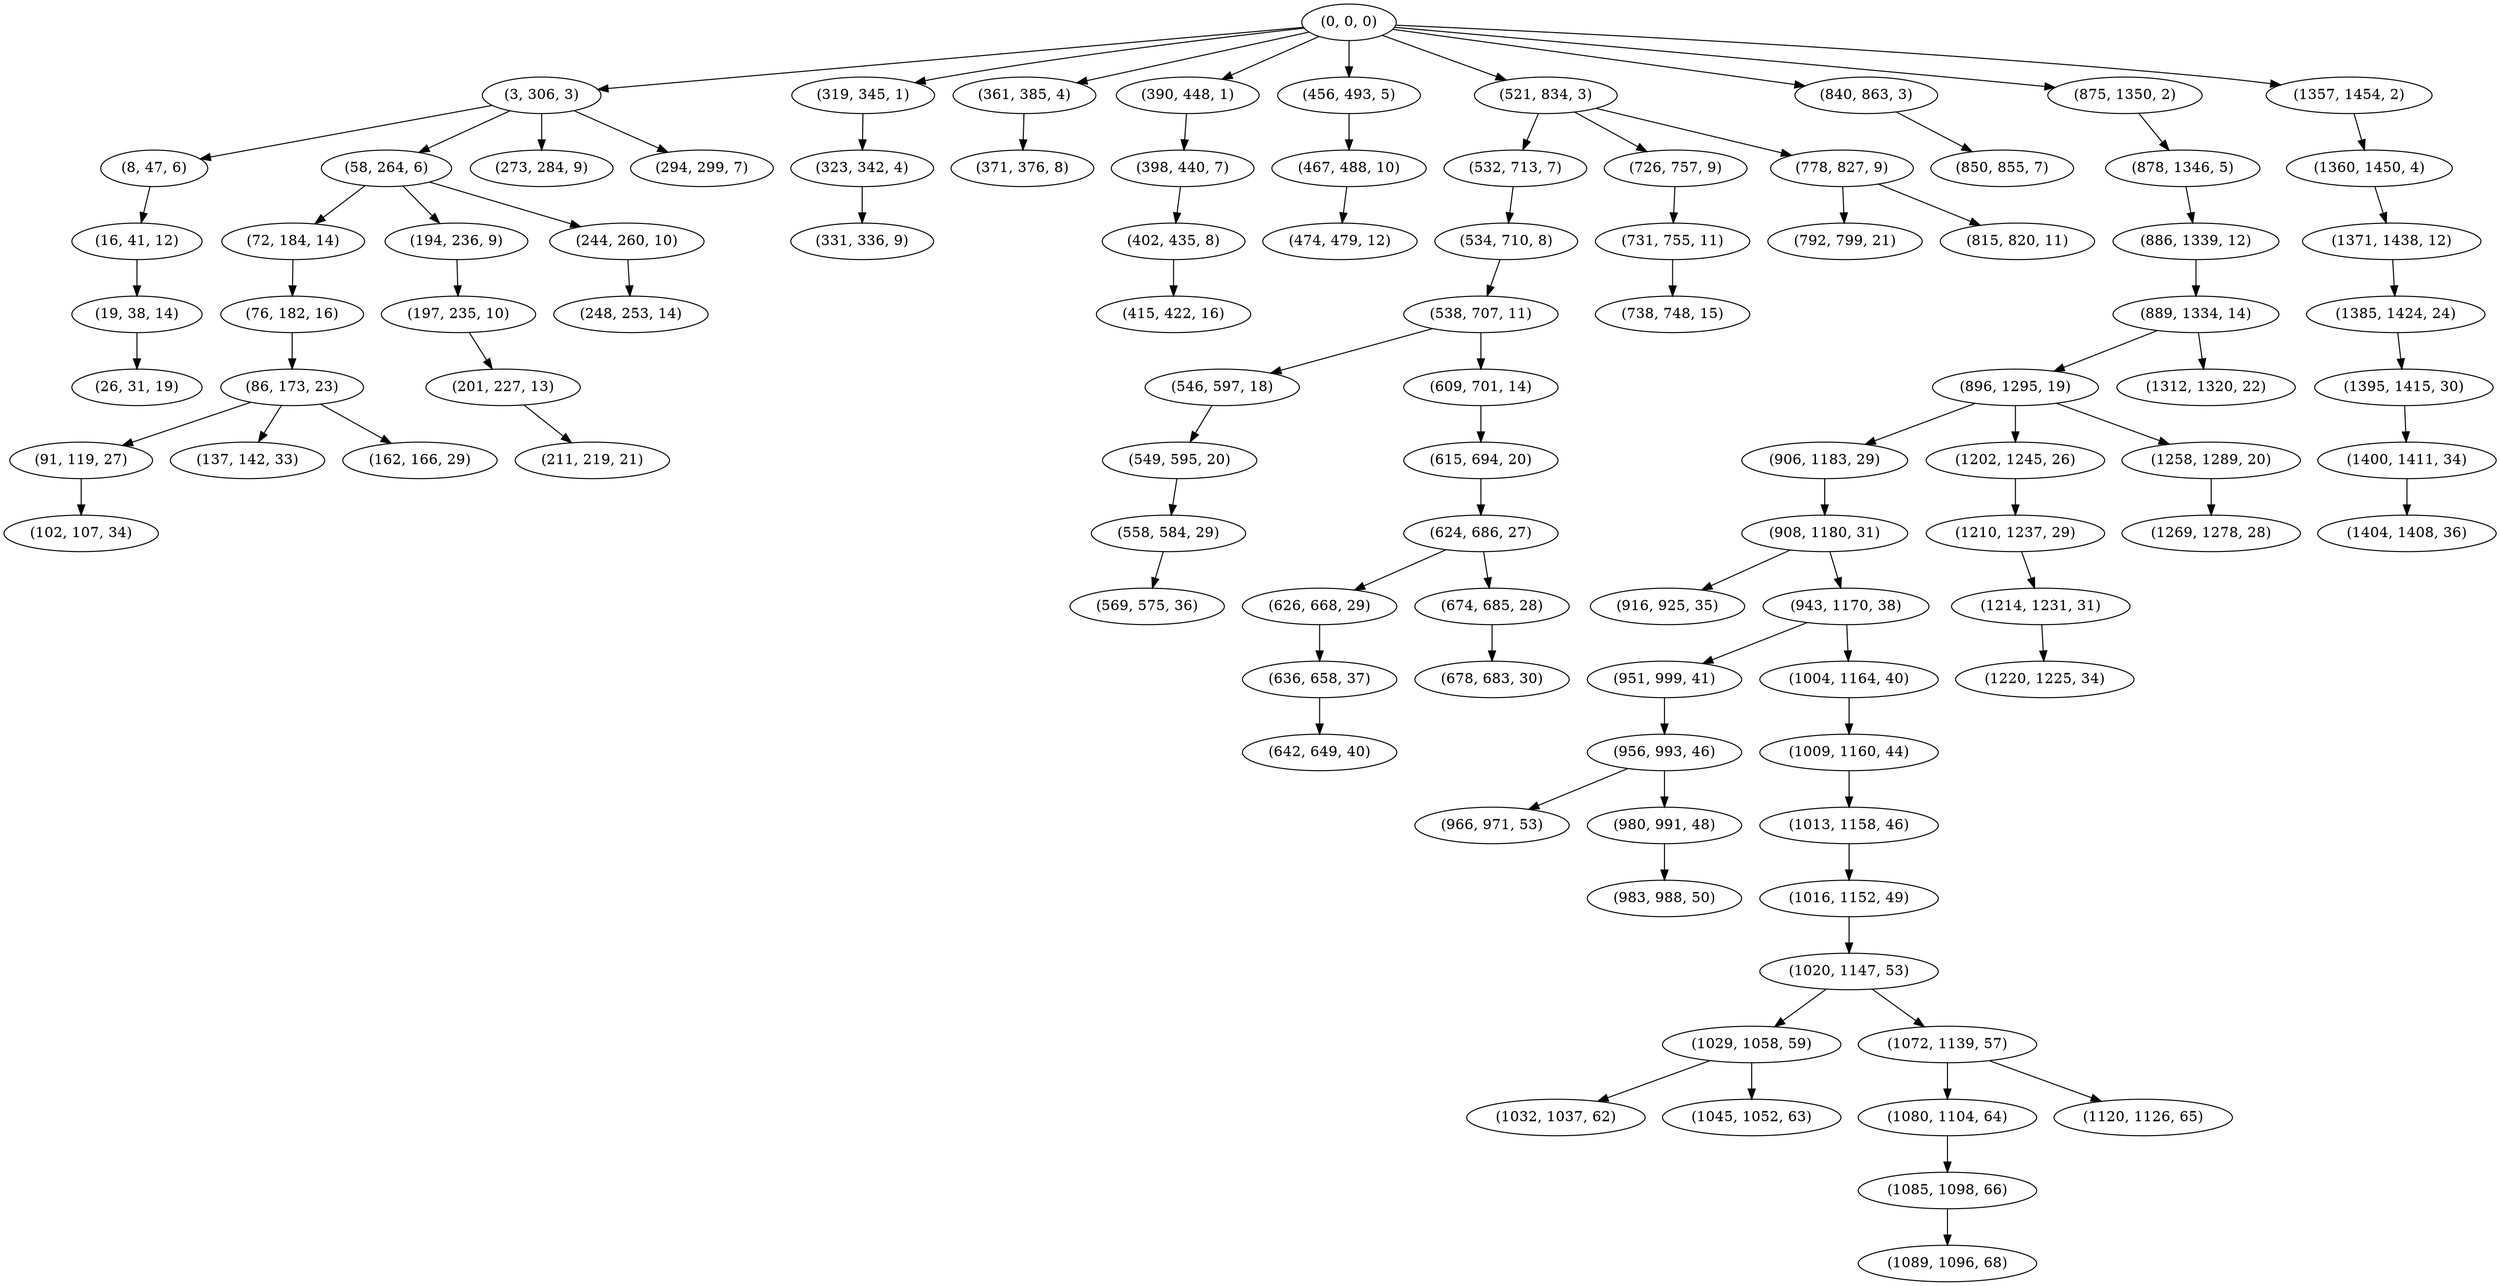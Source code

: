 digraph tree {
    "(0, 0, 0)";
    "(3, 306, 3)";
    "(8, 47, 6)";
    "(16, 41, 12)";
    "(19, 38, 14)";
    "(26, 31, 19)";
    "(58, 264, 6)";
    "(72, 184, 14)";
    "(76, 182, 16)";
    "(86, 173, 23)";
    "(91, 119, 27)";
    "(102, 107, 34)";
    "(137, 142, 33)";
    "(162, 166, 29)";
    "(194, 236, 9)";
    "(197, 235, 10)";
    "(201, 227, 13)";
    "(211, 219, 21)";
    "(244, 260, 10)";
    "(248, 253, 14)";
    "(273, 284, 9)";
    "(294, 299, 7)";
    "(319, 345, 1)";
    "(323, 342, 4)";
    "(331, 336, 9)";
    "(361, 385, 4)";
    "(371, 376, 8)";
    "(390, 448, 1)";
    "(398, 440, 7)";
    "(402, 435, 8)";
    "(415, 422, 16)";
    "(456, 493, 5)";
    "(467, 488, 10)";
    "(474, 479, 12)";
    "(521, 834, 3)";
    "(532, 713, 7)";
    "(534, 710, 8)";
    "(538, 707, 11)";
    "(546, 597, 18)";
    "(549, 595, 20)";
    "(558, 584, 29)";
    "(569, 575, 36)";
    "(609, 701, 14)";
    "(615, 694, 20)";
    "(624, 686, 27)";
    "(626, 668, 29)";
    "(636, 658, 37)";
    "(642, 649, 40)";
    "(674, 685, 28)";
    "(678, 683, 30)";
    "(726, 757, 9)";
    "(731, 755, 11)";
    "(738, 748, 15)";
    "(778, 827, 9)";
    "(792, 799, 21)";
    "(815, 820, 11)";
    "(840, 863, 3)";
    "(850, 855, 7)";
    "(875, 1350, 2)";
    "(878, 1346, 5)";
    "(886, 1339, 12)";
    "(889, 1334, 14)";
    "(896, 1295, 19)";
    "(906, 1183, 29)";
    "(908, 1180, 31)";
    "(916, 925, 35)";
    "(943, 1170, 38)";
    "(951, 999, 41)";
    "(956, 993, 46)";
    "(966, 971, 53)";
    "(980, 991, 48)";
    "(983, 988, 50)";
    "(1004, 1164, 40)";
    "(1009, 1160, 44)";
    "(1013, 1158, 46)";
    "(1016, 1152, 49)";
    "(1020, 1147, 53)";
    "(1029, 1058, 59)";
    "(1032, 1037, 62)";
    "(1045, 1052, 63)";
    "(1072, 1139, 57)";
    "(1080, 1104, 64)";
    "(1085, 1098, 66)";
    "(1089, 1096, 68)";
    "(1120, 1126, 65)";
    "(1202, 1245, 26)";
    "(1210, 1237, 29)";
    "(1214, 1231, 31)";
    "(1220, 1225, 34)";
    "(1258, 1289, 20)";
    "(1269, 1278, 28)";
    "(1312, 1320, 22)";
    "(1357, 1454, 2)";
    "(1360, 1450, 4)";
    "(1371, 1438, 12)";
    "(1385, 1424, 24)";
    "(1395, 1415, 30)";
    "(1400, 1411, 34)";
    "(1404, 1408, 36)";
    "(0, 0, 0)" -> "(3, 306, 3)";
    "(0, 0, 0)" -> "(319, 345, 1)";
    "(0, 0, 0)" -> "(361, 385, 4)";
    "(0, 0, 0)" -> "(390, 448, 1)";
    "(0, 0, 0)" -> "(456, 493, 5)";
    "(0, 0, 0)" -> "(521, 834, 3)";
    "(0, 0, 0)" -> "(840, 863, 3)";
    "(0, 0, 0)" -> "(875, 1350, 2)";
    "(0, 0, 0)" -> "(1357, 1454, 2)";
    "(3, 306, 3)" -> "(8, 47, 6)";
    "(3, 306, 3)" -> "(58, 264, 6)";
    "(3, 306, 3)" -> "(273, 284, 9)";
    "(3, 306, 3)" -> "(294, 299, 7)";
    "(8, 47, 6)" -> "(16, 41, 12)";
    "(16, 41, 12)" -> "(19, 38, 14)";
    "(19, 38, 14)" -> "(26, 31, 19)";
    "(58, 264, 6)" -> "(72, 184, 14)";
    "(58, 264, 6)" -> "(194, 236, 9)";
    "(58, 264, 6)" -> "(244, 260, 10)";
    "(72, 184, 14)" -> "(76, 182, 16)";
    "(76, 182, 16)" -> "(86, 173, 23)";
    "(86, 173, 23)" -> "(91, 119, 27)";
    "(86, 173, 23)" -> "(137, 142, 33)";
    "(86, 173, 23)" -> "(162, 166, 29)";
    "(91, 119, 27)" -> "(102, 107, 34)";
    "(194, 236, 9)" -> "(197, 235, 10)";
    "(197, 235, 10)" -> "(201, 227, 13)";
    "(201, 227, 13)" -> "(211, 219, 21)";
    "(244, 260, 10)" -> "(248, 253, 14)";
    "(319, 345, 1)" -> "(323, 342, 4)";
    "(323, 342, 4)" -> "(331, 336, 9)";
    "(361, 385, 4)" -> "(371, 376, 8)";
    "(390, 448, 1)" -> "(398, 440, 7)";
    "(398, 440, 7)" -> "(402, 435, 8)";
    "(402, 435, 8)" -> "(415, 422, 16)";
    "(456, 493, 5)" -> "(467, 488, 10)";
    "(467, 488, 10)" -> "(474, 479, 12)";
    "(521, 834, 3)" -> "(532, 713, 7)";
    "(521, 834, 3)" -> "(726, 757, 9)";
    "(521, 834, 3)" -> "(778, 827, 9)";
    "(532, 713, 7)" -> "(534, 710, 8)";
    "(534, 710, 8)" -> "(538, 707, 11)";
    "(538, 707, 11)" -> "(546, 597, 18)";
    "(538, 707, 11)" -> "(609, 701, 14)";
    "(546, 597, 18)" -> "(549, 595, 20)";
    "(549, 595, 20)" -> "(558, 584, 29)";
    "(558, 584, 29)" -> "(569, 575, 36)";
    "(609, 701, 14)" -> "(615, 694, 20)";
    "(615, 694, 20)" -> "(624, 686, 27)";
    "(624, 686, 27)" -> "(626, 668, 29)";
    "(624, 686, 27)" -> "(674, 685, 28)";
    "(626, 668, 29)" -> "(636, 658, 37)";
    "(636, 658, 37)" -> "(642, 649, 40)";
    "(674, 685, 28)" -> "(678, 683, 30)";
    "(726, 757, 9)" -> "(731, 755, 11)";
    "(731, 755, 11)" -> "(738, 748, 15)";
    "(778, 827, 9)" -> "(792, 799, 21)";
    "(778, 827, 9)" -> "(815, 820, 11)";
    "(840, 863, 3)" -> "(850, 855, 7)";
    "(875, 1350, 2)" -> "(878, 1346, 5)";
    "(878, 1346, 5)" -> "(886, 1339, 12)";
    "(886, 1339, 12)" -> "(889, 1334, 14)";
    "(889, 1334, 14)" -> "(896, 1295, 19)";
    "(889, 1334, 14)" -> "(1312, 1320, 22)";
    "(896, 1295, 19)" -> "(906, 1183, 29)";
    "(896, 1295, 19)" -> "(1202, 1245, 26)";
    "(896, 1295, 19)" -> "(1258, 1289, 20)";
    "(906, 1183, 29)" -> "(908, 1180, 31)";
    "(908, 1180, 31)" -> "(916, 925, 35)";
    "(908, 1180, 31)" -> "(943, 1170, 38)";
    "(943, 1170, 38)" -> "(951, 999, 41)";
    "(943, 1170, 38)" -> "(1004, 1164, 40)";
    "(951, 999, 41)" -> "(956, 993, 46)";
    "(956, 993, 46)" -> "(966, 971, 53)";
    "(956, 993, 46)" -> "(980, 991, 48)";
    "(980, 991, 48)" -> "(983, 988, 50)";
    "(1004, 1164, 40)" -> "(1009, 1160, 44)";
    "(1009, 1160, 44)" -> "(1013, 1158, 46)";
    "(1013, 1158, 46)" -> "(1016, 1152, 49)";
    "(1016, 1152, 49)" -> "(1020, 1147, 53)";
    "(1020, 1147, 53)" -> "(1029, 1058, 59)";
    "(1020, 1147, 53)" -> "(1072, 1139, 57)";
    "(1029, 1058, 59)" -> "(1032, 1037, 62)";
    "(1029, 1058, 59)" -> "(1045, 1052, 63)";
    "(1072, 1139, 57)" -> "(1080, 1104, 64)";
    "(1072, 1139, 57)" -> "(1120, 1126, 65)";
    "(1080, 1104, 64)" -> "(1085, 1098, 66)";
    "(1085, 1098, 66)" -> "(1089, 1096, 68)";
    "(1202, 1245, 26)" -> "(1210, 1237, 29)";
    "(1210, 1237, 29)" -> "(1214, 1231, 31)";
    "(1214, 1231, 31)" -> "(1220, 1225, 34)";
    "(1258, 1289, 20)" -> "(1269, 1278, 28)";
    "(1357, 1454, 2)" -> "(1360, 1450, 4)";
    "(1360, 1450, 4)" -> "(1371, 1438, 12)";
    "(1371, 1438, 12)" -> "(1385, 1424, 24)";
    "(1385, 1424, 24)" -> "(1395, 1415, 30)";
    "(1395, 1415, 30)" -> "(1400, 1411, 34)";
    "(1400, 1411, 34)" -> "(1404, 1408, 36)";
}
